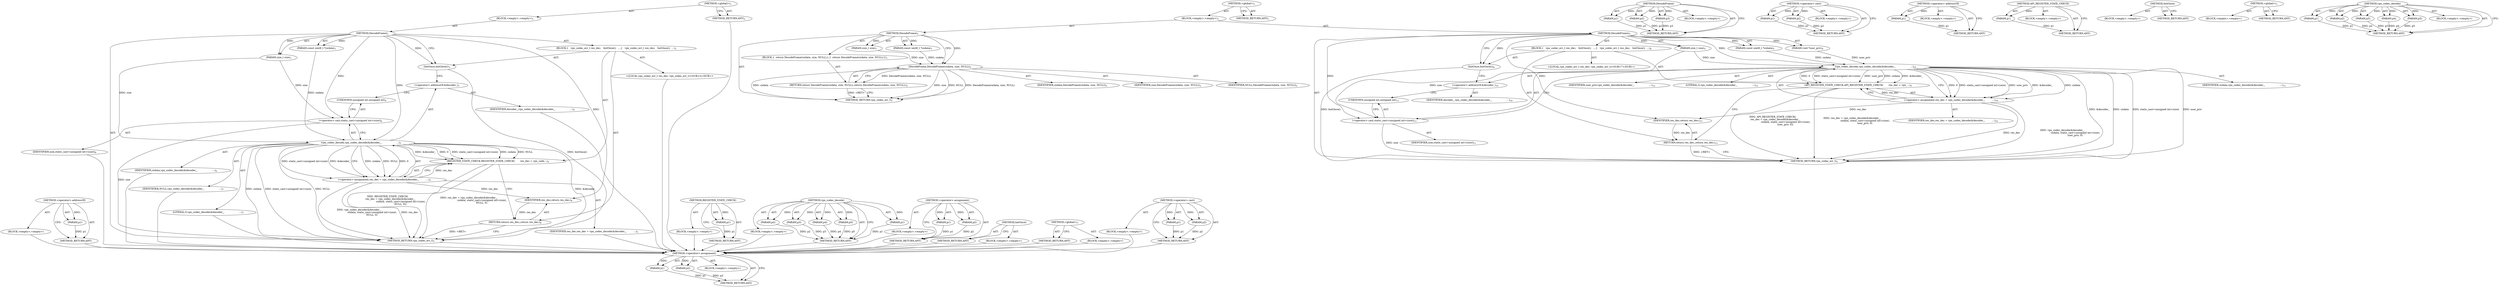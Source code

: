 digraph "vpx_codec_decode" {
vulnerable_71 [label=<(METHOD,&lt;operator&gt;.addressOf)>];
vulnerable_72 [label=<(PARAM,p1)>];
vulnerable_73 [label=<(BLOCK,&lt;empty&gt;,&lt;empty&gt;)>];
vulnerable_74 [label=<(METHOD_RETURN,ANY)>];
vulnerable_6 [label=<(METHOD,&lt;global&gt;)<SUB>1</SUB>>];
vulnerable_7 [label=<(BLOCK,&lt;empty&gt;,&lt;empty&gt;)<SUB>1</SUB>>];
vulnerable_8 [label=<(METHOD,DecodeFrame)<SUB>1</SUB>>];
vulnerable_9 [label=<(PARAM,const uint8_t *cxdata)<SUB>1</SUB>>];
vulnerable_10 [label=<(PARAM,size_t size)<SUB>1</SUB>>];
vulnerable_11 [label=<(BLOCK,{
   vpx_codec_err_t res_dec;
   InitOnce();
  ...,{
   vpx_codec_err_t res_dec;
   InitOnce();
  ...)<SUB>1</SUB>>];
vulnerable_12 [label="<(LOCAL,vpx_codec_err_t res_dec: vpx_codec_err_t)<SUB>2</SUB>>"];
vulnerable_13 [label=<(InitOnce,InitOnce())<SUB>3</SUB>>];
vulnerable_14 [label=<(REGISTER_STATE_CHECK,REGISTER_STATE_CHECK(
       res_dec = vpx_code...)<SUB>4</SUB>>];
vulnerable_15 [label=<(&lt;operator&gt;.assignment,res_dec = vpx_codec_decode(&amp;decoder_,
         ...)<SUB>5</SUB>>];
vulnerable_16 [label=<(IDENTIFIER,res_dec,res_dec = vpx_codec_decode(&amp;decoder_,
         ...)<SUB>5</SUB>>];
vulnerable_17 [label=<(vpx_codec_decode,vpx_codec_decode(&amp;decoder_,
                   ...)<SUB>5</SUB>>];
vulnerable_18 [label=<(&lt;operator&gt;.addressOf,&amp;decoder_)<SUB>5</SUB>>];
vulnerable_19 [label=<(IDENTIFIER,decoder_,vpx_codec_decode(&amp;decoder_,
                   ...)<SUB>5</SUB>>];
vulnerable_20 [label=<(IDENTIFIER,cxdata,vpx_codec_decode(&amp;decoder_,
                   ...)<SUB>6</SUB>>];
vulnerable_21 [label=<(&lt;operator&gt;.cast,static_cast&lt;unsigned int&gt;(size))<SUB>6</SUB>>];
vulnerable_22 [label=<(UNKNOWN,unsigned int,unsigned int)<SUB>6</SUB>>];
vulnerable_23 [label=<(IDENTIFIER,size,static_cast&lt;unsigned int&gt;(size))<SUB>6</SUB>>];
vulnerable_24 [label=<(IDENTIFIER,NULL,vpx_codec_decode(&amp;decoder_,
                   ...)<SUB>7</SUB>>];
vulnerable_25 [label=<(LITERAL,0,vpx_codec_decode(&amp;decoder_,
                   ...)<SUB>7</SUB>>];
vulnerable_26 [label=<(RETURN,return res_dec;,return res_dec;)<SUB>8</SUB>>];
vulnerable_27 [label=<(IDENTIFIER,res_dec,return res_dec;)<SUB>8</SUB>>];
vulnerable_28 [label=<(METHOD_RETURN,vpx_codec_err_t)<SUB>1</SUB>>];
vulnerable_30 [label=<(METHOD_RETURN,ANY)<SUB>1</SUB>>];
vulnerable_54 [label=<(METHOD,REGISTER_STATE_CHECK)>];
vulnerable_55 [label=<(PARAM,p1)>];
vulnerable_56 [label=<(BLOCK,&lt;empty&gt;,&lt;empty&gt;)>];
vulnerable_57 [label=<(METHOD_RETURN,ANY)>];
vulnerable_63 [label=<(METHOD,vpx_codec_decode)>];
vulnerable_64 [label=<(PARAM,p1)>];
vulnerable_65 [label=<(PARAM,p2)>];
vulnerable_66 [label=<(PARAM,p3)>];
vulnerable_67 [label=<(PARAM,p4)>];
vulnerable_68 [label=<(PARAM,p5)>];
vulnerable_69 [label=<(BLOCK,&lt;empty&gt;,&lt;empty&gt;)>];
vulnerable_70 [label=<(METHOD_RETURN,ANY)>];
vulnerable_58 [label=<(METHOD,&lt;operator&gt;.assignment)>];
vulnerable_59 [label=<(PARAM,p1)>];
vulnerable_60 [label=<(PARAM,p2)>];
vulnerable_61 [label=<(BLOCK,&lt;empty&gt;,&lt;empty&gt;)>];
vulnerable_62 [label=<(METHOD_RETURN,ANY)>];
vulnerable_51 [label=<(METHOD,InitOnce)>];
vulnerable_52 [label=<(BLOCK,&lt;empty&gt;,&lt;empty&gt;)>];
vulnerable_53 [label=<(METHOD_RETURN,ANY)>];
vulnerable_45 [label=<(METHOD,&lt;global&gt;)<SUB>1</SUB>>];
vulnerable_46 [label=<(BLOCK,&lt;empty&gt;,&lt;empty&gt;)>];
vulnerable_47 [label=<(METHOD_RETURN,ANY)>];
vulnerable_75 [label=<(METHOD,&lt;operator&gt;.cast)>];
vulnerable_76 [label=<(PARAM,p1)>];
vulnerable_77 [label=<(PARAM,p2)>];
vulnerable_78 [label=<(BLOCK,&lt;empty&gt;,&lt;empty&gt;)>];
vulnerable_79 [label=<(METHOD_RETURN,ANY)>];
fixed_78 [label=<(METHOD,&lt;operator&gt;.assignment)>];
fixed_79 [label=<(PARAM,p1)>];
fixed_80 [label=<(PARAM,p2)>];
fixed_81 [label=<(BLOCK,&lt;empty&gt;,&lt;empty&gt;)>];
fixed_82 [label=<(METHOD_RETURN,ANY)>];
fixed_6 [label=<(METHOD,&lt;global&gt;)<SUB>1</SUB>>];
fixed_7 [label=<(BLOCK,&lt;empty&gt;,&lt;empty&gt;)<SUB>1</SUB>>];
fixed_8 [label=<(METHOD,DecodeFrame)<SUB>1</SUB>>];
fixed_9 [label=<(PARAM,const uint8_t *cxdata)<SUB>1</SUB>>];
fixed_10 [label=<(PARAM,size_t size)<SUB>1</SUB>>];
fixed_11 [label=<(BLOCK,{
  return DecodeFrame(cxdata, size, NULL);
},{
  return DecodeFrame(cxdata, size, NULL);
})<SUB>1</SUB>>];
fixed_12 [label=<(RETURN,return DecodeFrame(cxdata, size, NULL);,return DecodeFrame(cxdata, size, NULL);)<SUB>2</SUB>>];
fixed_13 [label=<(DecodeFrame,DecodeFrame(cxdata, size, NULL))<SUB>2</SUB>>];
fixed_14 [label=<(IDENTIFIER,cxdata,DecodeFrame(cxdata, size, NULL))<SUB>2</SUB>>];
fixed_15 [label=<(IDENTIFIER,size,DecodeFrame(cxdata, size, NULL))<SUB>2</SUB>>];
fixed_16 [label=<(IDENTIFIER,NULL,DecodeFrame(cxdata, size, NULL))<SUB>2</SUB>>];
fixed_17 [label=<(METHOD_RETURN,vpx_codec_err_t)<SUB>1</SUB>>];
fixed_19 [label=<(METHOD,DecodeFrame)<SUB>5</SUB>>];
fixed_20 [label=<(PARAM,const uint8_t *cxdata)<SUB>5</SUB>>];
fixed_21 [label=<(PARAM,size_t size)<SUB>5</SUB>>];
fixed_22 [label=<(PARAM,void *user_priv)<SUB>6</SUB>>];
fixed_23 [label=<(BLOCK,{
   vpx_codec_err_t res_dec;
   InitOnce();
  ...,{
   vpx_codec_err_t res_dec;
   InitOnce();
  ...)<SUB>6</SUB>>];
fixed_24 [label="<(LOCAL,vpx_codec_err_t res_dec: vpx_codec_err_t)<SUB>7</SUB>>"];
fixed_25 [label=<(InitOnce,InitOnce())<SUB>8</SUB>>];
fixed_26 [label=<(API_REGISTER_STATE_CHECK,API_REGISTER_STATE_CHECK(
       res_dec = vpx_...)<SUB>9</SUB>>];
fixed_27 [label=<(&lt;operator&gt;.assignment,res_dec = vpx_codec_decode(&amp;decoder_,
         ...)<SUB>10</SUB>>];
fixed_28 [label=<(IDENTIFIER,res_dec,res_dec = vpx_codec_decode(&amp;decoder_,
         ...)<SUB>10</SUB>>];
fixed_29 [label=<(vpx_codec_decode,vpx_codec_decode(&amp;decoder_,
                   ...)<SUB>10</SUB>>];
fixed_30 [label=<(&lt;operator&gt;.addressOf,&amp;decoder_)<SUB>10</SUB>>];
fixed_31 [label=<(IDENTIFIER,decoder_,vpx_codec_decode(&amp;decoder_,
                   ...)<SUB>10</SUB>>];
fixed_32 [label=<(IDENTIFIER,cxdata,vpx_codec_decode(&amp;decoder_,
                   ...)<SUB>11</SUB>>];
fixed_33 [label=<(&lt;operator&gt;.cast,static_cast&lt;unsigned int&gt;(size))<SUB>11</SUB>>];
fixed_34 [label=<(UNKNOWN,unsigned int,unsigned int)<SUB>11</SUB>>];
fixed_35 [label=<(IDENTIFIER,size,static_cast&lt;unsigned int&gt;(size))<SUB>11</SUB>>];
fixed_36 [label=<(IDENTIFIER,user_priv,vpx_codec_decode(&amp;decoder_,
                   ...)<SUB>12</SUB>>];
fixed_37 [label=<(LITERAL,0,vpx_codec_decode(&amp;decoder_,
                   ...)<SUB>12</SUB>>];
fixed_38 [label=<(RETURN,return res_dec;,return res_dec;)<SUB>13</SUB>>];
fixed_39 [label=<(IDENTIFIER,res_dec,return res_dec;)<SUB>13</SUB>>];
fixed_40 [label=<(METHOD_RETURN,vpx_codec_err_t)<SUB>5</SUB>>];
fixed_42 [label=<(METHOD_RETURN,ANY)<SUB>1</SUB>>];
fixed_65 [label=<(METHOD,DecodeFrame)>];
fixed_66 [label=<(PARAM,p1)>];
fixed_67 [label=<(PARAM,p2)>];
fixed_68 [label=<(PARAM,p3)>];
fixed_69 [label=<(BLOCK,&lt;empty&gt;,&lt;empty&gt;)>];
fixed_70 [label=<(METHOD_RETURN,ANY)>];
fixed_95 [label=<(METHOD,&lt;operator&gt;.cast)>];
fixed_96 [label=<(PARAM,p1)>];
fixed_97 [label=<(PARAM,p2)>];
fixed_98 [label=<(BLOCK,&lt;empty&gt;,&lt;empty&gt;)>];
fixed_99 [label=<(METHOD_RETURN,ANY)>];
fixed_91 [label=<(METHOD,&lt;operator&gt;.addressOf)>];
fixed_92 [label=<(PARAM,p1)>];
fixed_93 [label=<(BLOCK,&lt;empty&gt;,&lt;empty&gt;)>];
fixed_94 [label=<(METHOD_RETURN,ANY)>];
fixed_74 [label=<(METHOD,API_REGISTER_STATE_CHECK)>];
fixed_75 [label=<(PARAM,p1)>];
fixed_76 [label=<(BLOCK,&lt;empty&gt;,&lt;empty&gt;)>];
fixed_77 [label=<(METHOD_RETURN,ANY)>];
fixed_71 [label=<(METHOD,InitOnce)>];
fixed_72 [label=<(BLOCK,&lt;empty&gt;,&lt;empty&gt;)>];
fixed_73 [label=<(METHOD_RETURN,ANY)>];
fixed_59 [label=<(METHOD,&lt;global&gt;)<SUB>1</SUB>>];
fixed_60 [label=<(BLOCK,&lt;empty&gt;,&lt;empty&gt;)>];
fixed_61 [label=<(METHOD_RETURN,ANY)>];
fixed_83 [label=<(METHOD,vpx_codec_decode)>];
fixed_84 [label=<(PARAM,p1)>];
fixed_85 [label=<(PARAM,p2)>];
fixed_86 [label=<(PARAM,p3)>];
fixed_87 [label=<(PARAM,p4)>];
fixed_88 [label=<(PARAM,p5)>];
fixed_89 [label=<(BLOCK,&lt;empty&gt;,&lt;empty&gt;)>];
fixed_90 [label=<(METHOD_RETURN,ANY)>];
vulnerable_71 -> vulnerable_72  [key=0, label="AST: "];
vulnerable_71 -> vulnerable_72  [key=1, label="DDG: "];
vulnerable_71 -> vulnerable_73  [key=0, label="AST: "];
vulnerable_71 -> vulnerable_74  [key=0, label="AST: "];
vulnerable_71 -> vulnerable_74  [key=1, label="CFG: "];
vulnerable_72 -> vulnerable_74  [key=0, label="DDG: p1"];
vulnerable_73 -> fixed_78  [key=0];
vulnerable_74 -> fixed_78  [key=0];
vulnerable_6 -> vulnerable_7  [key=0, label="AST: "];
vulnerable_6 -> vulnerable_30  [key=0, label="AST: "];
vulnerable_6 -> vulnerable_30  [key=1, label="CFG: "];
vulnerable_7 -> vulnerable_8  [key=0, label="AST: "];
vulnerable_8 -> vulnerable_9  [key=0, label="AST: "];
vulnerable_8 -> vulnerable_9  [key=1, label="DDG: "];
vulnerable_8 -> vulnerable_10  [key=0, label="AST: "];
vulnerable_8 -> vulnerable_10  [key=1, label="DDG: "];
vulnerable_8 -> vulnerable_11  [key=0, label="AST: "];
vulnerable_8 -> vulnerable_28  [key=0, label="AST: "];
vulnerable_8 -> vulnerable_13  [key=0, label="CFG: "];
vulnerable_8 -> vulnerable_13  [key=1, label="DDG: "];
vulnerable_8 -> vulnerable_27  [key=0, label="DDG: "];
vulnerable_8 -> vulnerable_17  [key=0, label="DDG: "];
vulnerable_8 -> vulnerable_21  [key=0, label="DDG: "];
vulnerable_9 -> vulnerable_17  [key=0, label="DDG: cxdata"];
vulnerable_10 -> vulnerable_17  [key=0, label="DDG: size"];
vulnerable_10 -> vulnerable_21  [key=0, label="DDG: size"];
vulnerable_11 -> vulnerable_12  [key=0, label="AST: "];
vulnerable_11 -> vulnerable_13  [key=0, label="AST: "];
vulnerable_11 -> vulnerable_14  [key=0, label="AST: "];
vulnerable_11 -> vulnerable_26  [key=0, label="AST: "];
vulnerable_12 -> fixed_78  [key=0];
vulnerable_13 -> vulnerable_18  [key=0, label="CFG: "];
vulnerable_13 -> vulnerable_28  [key=0, label="DDG: InitOnce()"];
vulnerable_14 -> vulnerable_15  [key=0, label="AST: "];
vulnerable_14 -> vulnerable_26  [key=0, label="CFG: "];
vulnerable_14 -> vulnerable_28  [key=0, label="DDG: res_dec = vpx_codec_decode(&amp;decoder_,
                                  cxdata, static_cast&lt;unsigned int&gt;(size),
                                 NULL, 0)"];
vulnerable_14 -> vulnerable_28  [key=1, label="DDG: REGISTER_STATE_CHECK(
       res_dec = vpx_codec_decode(&amp;decoder_,
                                  cxdata, static_cast&lt;unsigned int&gt;(size),
                                 NULL, 0))"];
vulnerable_15 -> vulnerable_16  [key=0, label="AST: "];
vulnerable_15 -> vulnerable_17  [key=0, label="AST: "];
vulnerable_15 -> vulnerable_14  [key=0, label="CFG: "];
vulnerable_15 -> vulnerable_14  [key=1, label="DDG: res_dec"];
vulnerable_15 -> vulnerable_28  [key=0, label="DDG: res_dec"];
vulnerable_15 -> vulnerable_28  [key=1, label="DDG: vpx_codec_decode(&amp;decoder_,
                                  cxdata, static_cast&lt;unsigned int&gt;(size),
                                 NULL, 0)"];
vulnerable_15 -> vulnerable_27  [key=0, label="DDG: res_dec"];
vulnerable_16 -> fixed_78  [key=0];
vulnerable_17 -> vulnerable_18  [key=0, label="AST: "];
vulnerable_17 -> vulnerable_20  [key=0, label="AST: "];
vulnerable_17 -> vulnerable_21  [key=0, label="AST: "];
vulnerable_17 -> vulnerable_24  [key=0, label="AST: "];
vulnerable_17 -> vulnerable_25  [key=0, label="AST: "];
vulnerable_17 -> vulnerable_15  [key=0, label="CFG: "];
vulnerable_17 -> vulnerable_15  [key=1, label="DDG: cxdata"];
vulnerable_17 -> vulnerable_15  [key=2, label="DDG: NULL"];
vulnerable_17 -> vulnerable_15  [key=3, label="DDG: &amp;decoder_"];
vulnerable_17 -> vulnerable_15  [key=4, label="DDG: 0"];
vulnerable_17 -> vulnerable_15  [key=5, label="DDG: static_cast&lt;unsigned int&gt;(size)"];
vulnerable_17 -> vulnerable_28  [key=0, label="DDG: &amp;decoder_"];
vulnerable_17 -> vulnerable_28  [key=1, label="DDG: cxdata"];
vulnerable_17 -> vulnerable_28  [key=2, label="DDG: static_cast&lt;unsigned int&gt;(size)"];
vulnerable_17 -> vulnerable_28  [key=3, label="DDG: NULL"];
vulnerable_17 -> vulnerable_14  [key=0, label="DDG: cxdata"];
vulnerable_17 -> vulnerable_14  [key=1, label="DDG: NULL"];
vulnerable_17 -> vulnerable_14  [key=2, label="DDG: &amp;decoder_"];
vulnerable_17 -> vulnerable_14  [key=3, label="DDG: 0"];
vulnerable_17 -> vulnerable_14  [key=4, label="DDG: static_cast&lt;unsigned int&gt;(size)"];
vulnerable_18 -> vulnerable_19  [key=0, label="AST: "];
vulnerable_18 -> vulnerable_22  [key=0, label="CFG: "];
vulnerable_19 -> fixed_78  [key=0];
vulnerable_20 -> fixed_78  [key=0];
vulnerable_21 -> vulnerable_22  [key=0, label="AST: "];
vulnerable_21 -> vulnerable_23  [key=0, label="AST: "];
vulnerable_21 -> vulnerable_17  [key=0, label="CFG: "];
vulnerable_21 -> vulnerable_28  [key=0, label="DDG: size"];
vulnerable_22 -> vulnerable_21  [key=0, label="CFG: "];
vulnerable_23 -> fixed_78  [key=0];
vulnerable_24 -> fixed_78  [key=0];
vulnerable_25 -> fixed_78  [key=0];
vulnerable_26 -> vulnerable_27  [key=0, label="AST: "];
vulnerable_26 -> vulnerable_28  [key=0, label="CFG: "];
vulnerable_26 -> vulnerable_28  [key=1, label="DDG: &lt;RET&gt;"];
vulnerable_27 -> vulnerable_26  [key=0, label="DDG: res_dec"];
vulnerable_28 -> fixed_78  [key=0];
vulnerable_30 -> fixed_78  [key=0];
vulnerable_54 -> vulnerable_55  [key=0, label="AST: "];
vulnerable_54 -> vulnerable_55  [key=1, label="DDG: "];
vulnerable_54 -> vulnerable_56  [key=0, label="AST: "];
vulnerable_54 -> vulnerable_57  [key=0, label="AST: "];
vulnerable_54 -> vulnerable_57  [key=1, label="CFG: "];
vulnerable_55 -> vulnerable_57  [key=0, label="DDG: p1"];
vulnerable_56 -> fixed_78  [key=0];
vulnerable_57 -> fixed_78  [key=0];
vulnerable_63 -> vulnerable_64  [key=0, label="AST: "];
vulnerable_63 -> vulnerable_64  [key=1, label="DDG: "];
vulnerable_63 -> vulnerable_69  [key=0, label="AST: "];
vulnerable_63 -> vulnerable_65  [key=0, label="AST: "];
vulnerable_63 -> vulnerable_65  [key=1, label="DDG: "];
vulnerable_63 -> vulnerable_70  [key=0, label="AST: "];
vulnerable_63 -> vulnerable_70  [key=1, label="CFG: "];
vulnerable_63 -> vulnerable_66  [key=0, label="AST: "];
vulnerable_63 -> vulnerable_66  [key=1, label="DDG: "];
vulnerable_63 -> vulnerable_67  [key=0, label="AST: "];
vulnerable_63 -> vulnerable_67  [key=1, label="DDG: "];
vulnerable_63 -> vulnerable_68  [key=0, label="AST: "];
vulnerable_63 -> vulnerable_68  [key=1, label="DDG: "];
vulnerable_64 -> vulnerable_70  [key=0, label="DDG: p1"];
vulnerable_65 -> vulnerable_70  [key=0, label="DDG: p2"];
vulnerable_66 -> vulnerable_70  [key=0, label="DDG: p3"];
vulnerable_67 -> vulnerable_70  [key=0, label="DDG: p4"];
vulnerable_68 -> vulnerable_70  [key=0, label="DDG: p5"];
vulnerable_69 -> fixed_78  [key=0];
vulnerable_70 -> fixed_78  [key=0];
vulnerable_58 -> vulnerable_59  [key=0, label="AST: "];
vulnerable_58 -> vulnerable_59  [key=1, label="DDG: "];
vulnerable_58 -> vulnerable_61  [key=0, label="AST: "];
vulnerable_58 -> vulnerable_60  [key=0, label="AST: "];
vulnerable_58 -> vulnerable_60  [key=1, label="DDG: "];
vulnerable_58 -> vulnerable_62  [key=0, label="AST: "];
vulnerable_58 -> vulnerable_62  [key=1, label="CFG: "];
vulnerable_59 -> vulnerable_62  [key=0, label="DDG: p1"];
vulnerable_60 -> vulnerable_62  [key=0, label="DDG: p2"];
vulnerable_61 -> fixed_78  [key=0];
vulnerable_62 -> fixed_78  [key=0];
vulnerable_51 -> vulnerable_52  [key=0, label="AST: "];
vulnerable_51 -> vulnerable_53  [key=0, label="AST: "];
vulnerable_51 -> vulnerable_53  [key=1, label="CFG: "];
vulnerable_52 -> fixed_78  [key=0];
vulnerable_53 -> fixed_78  [key=0];
vulnerable_45 -> vulnerable_46  [key=0, label="AST: "];
vulnerable_45 -> vulnerable_47  [key=0, label="AST: "];
vulnerable_45 -> vulnerable_47  [key=1, label="CFG: "];
vulnerable_46 -> fixed_78  [key=0];
vulnerable_47 -> fixed_78  [key=0];
vulnerable_75 -> vulnerable_76  [key=0, label="AST: "];
vulnerable_75 -> vulnerable_76  [key=1, label="DDG: "];
vulnerable_75 -> vulnerable_78  [key=0, label="AST: "];
vulnerable_75 -> vulnerable_77  [key=0, label="AST: "];
vulnerable_75 -> vulnerable_77  [key=1, label="DDG: "];
vulnerable_75 -> vulnerable_79  [key=0, label="AST: "];
vulnerable_75 -> vulnerable_79  [key=1, label="CFG: "];
vulnerable_76 -> vulnerable_79  [key=0, label="DDG: p1"];
vulnerable_77 -> vulnerable_79  [key=0, label="DDG: p2"];
vulnerable_78 -> fixed_78  [key=0];
vulnerable_79 -> fixed_78  [key=0];
fixed_78 -> fixed_79  [key=0, label="AST: "];
fixed_78 -> fixed_79  [key=1, label="DDG: "];
fixed_78 -> fixed_81  [key=0, label="AST: "];
fixed_78 -> fixed_80  [key=0, label="AST: "];
fixed_78 -> fixed_80  [key=1, label="DDG: "];
fixed_78 -> fixed_82  [key=0, label="AST: "];
fixed_78 -> fixed_82  [key=1, label="CFG: "];
fixed_79 -> fixed_82  [key=0, label="DDG: p1"];
fixed_80 -> fixed_82  [key=0, label="DDG: p2"];
fixed_6 -> fixed_7  [key=0, label="AST: "];
fixed_6 -> fixed_42  [key=0, label="AST: "];
fixed_6 -> fixed_42  [key=1, label="CFG: "];
fixed_7 -> fixed_8  [key=0, label="AST: "];
fixed_7 -> fixed_19  [key=0, label="AST: "];
fixed_8 -> fixed_9  [key=0, label="AST: "];
fixed_8 -> fixed_9  [key=1, label="DDG: "];
fixed_8 -> fixed_10  [key=0, label="AST: "];
fixed_8 -> fixed_10  [key=1, label="DDG: "];
fixed_8 -> fixed_11  [key=0, label="AST: "];
fixed_8 -> fixed_17  [key=0, label="AST: "];
fixed_8 -> fixed_13  [key=0, label="CFG: "];
fixed_8 -> fixed_13  [key=1, label="DDG: "];
fixed_9 -> fixed_13  [key=0, label="DDG: cxdata"];
fixed_10 -> fixed_13  [key=0, label="DDG: size"];
fixed_11 -> fixed_12  [key=0, label="AST: "];
fixed_12 -> fixed_13  [key=0, label="AST: "];
fixed_12 -> fixed_17  [key=0, label="CFG: "];
fixed_12 -> fixed_17  [key=1, label="DDG: &lt;RET&gt;"];
fixed_13 -> fixed_14  [key=0, label="AST: "];
fixed_13 -> fixed_15  [key=0, label="AST: "];
fixed_13 -> fixed_16  [key=0, label="AST: "];
fixed_13 -> fixed_12  [key=0, label="CFG: "];
fixed_13 -> fixed_12  [key=1, label="DDG: DecodeFrame(cxdata, size, NULL)"];
fixed_13 -> fixed_17  [key=0, label="DDG: cxdata"];
fixed_13 -> fixed_17  [key=1, label="DDG: size"];
fixed_13 -> fixed_17  [key=2, label="DDG: NULL"];
fixed_13 -> fixed_17  [key=3, label="DDG: DecodeFrame(cxdata, size, NULL)"];
fixed_19 -> fixed_20  [key=0, label="AST: "];
fixed_19 -> fixed_20  [key=1, label="DDG: "];
fixed_19 -> fixed_21  [key=0, label="AST: "];
fixed_19 -> fixed_21  [key=1, label="DDG: "];
fixed_19 -> fixed_22  [key=0, label="AST: "];
fixed_19 -> fixed_22  [key=1, label="DDG: "];
fixed_19 -> fixed_23  [key=0, label="AST: "];
fixed_19 -> fixed_40  [key=0, label="AST: "];
fixed_19 -> fixed_25  [key=0, label="CFG: "];
fixed_19 -> fixed_25  [key=1, label="DDG: "];
fixed_19 -> fixed_39  [key=0, label="DDG: "];
fixed_19 -> fixed_29  [key=0, label="DDG: "];
fixed_19 -> fixed_33  [key=0, label="DDG: "];
fixed_20 -> fixed_29  [key=0, label="DDG: cxdata"];
fixed_21 -> fixed_29  [key=0, label="DDG: size"];
fixed_21 -> fixed_33  [key=0, label="DDG: size"];
fixed_22 -> fixed_29  [key=0, label="DDG: user_priv"];
fixed_23 -> fixed_24  [key=0, label="AST: "];
fixed_23 -> fixed_25  [key=0, label="AST: "];
fixed_23 -> fixed_26  [key=0, label="AST: "];
fixed_23 -> fixed_38  [key=0, label="AST: "];
fixed_25 -> fixed_30  [key=0, label="CFG: "];
fixed_25 -> fixed_40  [key=0, label="DDG: InitOnce()"];
fixed_26 -> fixed_27  [key=0, label="AST: "];
fixed_26 -> fixed_38  [key=0, label="CFG: "];
fixed_26 -> fixed_40  [key=0, label="DDG: res_dec = vpx_codec_decode(&amp;decoder_,
                                  cxdata, static_cast&lt;unsigned int&gt;(size),
                                 user_priv, 0)"];
fixed_26 -> fixed_40  [key=1, label="DDG: API_REGISTER_STATE_CHECK(
       res_dec = vpx_codec_decode(&amp;decoder_,
                                  cxdata, static_cast&lt;unsigned int&gt;(size),
                                 user_priv, 0))"];
fixed_27 -> fixed_28  [key=0, label="AST: "];
fixed_27 -> fixed_29  [key=0, label="AST: "];
fixed_27 -> fixed_26  [key=0, label="CFG: "];
fixed_27 -> fixed_26  [key=1, label="DDG: res_dec"];
fixed_27 -> fixed_40  [key=0, label="DDG: res_dec"];
fixed_27 -> fixed_40  [key=1, label="DDG: vpx_codec_decode(&amp;decoder_,
                                  cxdata, static_cast&lt;unsigned int&gt;(size),
                                 user_priv, 0)"];
fixed_27 -> fixed_39  [key=0, label="DDG: res_dec"];
fixed_29 -> fixed_30  [key=0, label="AST: "];
fixed_29 -> fixed_32  [key=0, label="AST: "];
fixed_29 -> fixed_33  [key=0, label="AST: "];
fixed_29 -> fixed_36  [key=0, label="AST: "];
fixed_29 -> fixed_37  [key=0, label="AST: "];
fixed_29 -> fixed_27  [key=0, label="CFG: "];
fixed_29 -> fixed_27  [key=1, label="DDG: 0"];
fixed_29 -> fixed_27  [key=2, label="DDG: static_cast&lt;unsigned int&gt;(size)"];
fixed_29 -> fixed_27  [key=3, label="DDG: user_priv"];
fixed_29 -> fixed_27  [key=4, label="DDG: cxdata"];
fixed_29 -> fixed_27  [key=5, label="DDG: &amp;decoder_"];
fixed_29 -> fixed_40  [key=0, label="DDG: &amp;decoder_"];
fixed_29 -> fixed_40  [key=1, label="DDG: cxdata"];
fixed_29 -> fixed_40  [key=2, label="DDG: static_cast&lt;unsigned int&gt;(size)"];
fixed_29 -> fixed_40  [key=3, label="DDG: user_priv"];
fixed_29 -> fixed_26  [key=0, label="DDG: 0"];
fixed_29 -> fixed_26  [key=1, label="DDG: static_cast&lt;unsigned int&gt;(size)"];
fixed_29 -> fixed_26  [key=2, label="DDG: user_priv"];
fixed_29 -> fixed_26  [key=3, label="DDG: cxdata"];
fixed_29 -> fixed_26  [key=4, label="DDG: &amp;decoder_"];
fixed_30 -> fixed_31  [key=0, label="AST: "];
fixed_30 -> fixed_34  [key=0, label="CFG: "];
fixed_33 -> fixed_34  [key=0, label="AST: "];
fixed_33 -> fixed_35  [key=0, label="AST: "];
fixed_33 -> fixed_29  [key=0, label="CFG: "];
fixed_33 -> fixed_40  [key=0, label="DDG: size"];
fixed_34 -> fixed_33  [key=0, label="CFG: "];
fixed_38 -> fixed_39  [key=0, label="AST: "];
fixed_38 -> fixed_40  [key=0, label="CFG: "];
fixed_38 -> fixed_40  [key=1, label="DDG: &lt;RET&gt;"];
fixed_39 -> fixed_38  [key=0, label="DDG: res_dec"];
fixed_65 -> fixed_66  [key=0, label="AST: "];
fixed_65 -> fixed_66  [key=1, label="DDG: "];
fixed_65 -> fixed_69  [key=0, label="AST: "];
fixed_65 -> fixed_67  [key=0, label="AST: "];
fixed_65 -> fixed_67  [key=1, label="DDG: "];
fixed_65 -> fixed_70  [key=0, label="AST: "];
fixed_65 -> fixed_70  [key=1, label="CFG: "];
fixed_65 -> fixed_68  [key=0, label="AST: "];
fixed_65 -> fixed_68  [key=1, label="DDG: "];
fixed_66 -> fixed_70  [key=0, label="DDG: p1"];
fixed_67 -> fixed_70  [key=0, label="DDG: p2"];
fixed_68 -> fixed_70  [key=0, label="DDG: p3"];
fixed_95 -> fixed_96  [key=0, label="AST: "];
fixed_95 -> fixed_96  [key=1, label="DDG: "];
fixed_95 -> fixed_98  [key=0, label="AST: "];
fixed_95 -> fixed_97  [key=0, label="AST: "];
fixed_95 -> fixed_97  [key=1, label="DDG: "];
fixed_95 -> fixed_99  [key=0, label="AST: "];
fixed_95 -> fixed_99  [key=1, label="CFG: "];
fixed_96 -> fixed_99  [key=0, label="DDG: p1"];
fixed_97 -> fixed_99  [key=0, label="DDG: p2"];
fixed_91 -> fixed_92  [key=0, label="AST: "];
fixed_91 -> fixed_92  [key=1, label="DDG: "];
fixed_91 -> fixed_93  [key=0, label="AST: "];
fixed_91 -> fixed_94  [key=0, label="AST: "];
fixed_91 -> fixed_94  [key=1, label="CFG: "];
fixed_92 -> fixed_94  [key=0, label="DDG: p1"];
fixed_74 -> fixed_75  [key=0, label="AST: "];
fixed_74 -> fixed_75  [key=1, label="DDG: "];
fixed_74 -> fixed_76  [key=0, label="AST: "];
fixed_74 -> fixed_77  [key=0, label="AST: "];
fixed_74 -> fixed_77  [key=1, label="CFG: "];
fixed_75 -> fixed_77  [key=0, label="DDG: p1"];
fixed_71 -> fixed_72  [key=0, label="AST: "];
fixed_71 -> fixed_73  [key=0, label="AST: "];
fixed_71 -> fixed_73  [key=1, label="CFG: "];
fixed_59 -> fixed_60  [key=0, label="AST: "];
fixed_59 -> fixed_61  [key=0, label="AST: "];
fixed_59 -> fixed_61  [key=1, label="CFG: "];
fixed_83 -> fixed_84  [key=0, label="AST: "];
fixed_83 -> fixed_84  [key=1, label="DDG: "];
fixed_83 -> fixed_89  [key=0, label="AST: "];
fixed_83 -> fixed_85  [key=0, label="AST: "];
fixed_83 -> fixed_85  [key=1, label="DDG: "];
fixed_83 -> fixed_90  [key=0, label="AST: "];
fixed_83 -> fixed_90  [key=1, label="CFG: "];
fixed_83 -> fixed_86  [key=0, label="AST: "];
fixed_83 -> fixed_86  [key=1, label="DDG: "];
fixed_83 -> fixed_87  [key=0, label="AST: "];
fixed_83 -> fixed_87  [key=1, label="DDG: "];
fixed_83 -> fixed_88  [key=0, label="AST: "];
fixed_83 -> fixed_88  [key=1, label="DDG: "];
fixed_84 -> fixed_90  [key=0, label="DDG: p1"];
fixed_85 -> fixed_90  [key=0, label="DDG: p2"];
fixed_86 -> fixed_90  [key=0, label="DDG: p3"];
fixed_87 -> fixed_90  [key=0, label="DDG: p4"];
fixed_88 -> fixed_90  [key=0, label="DDG: p5"];
}
